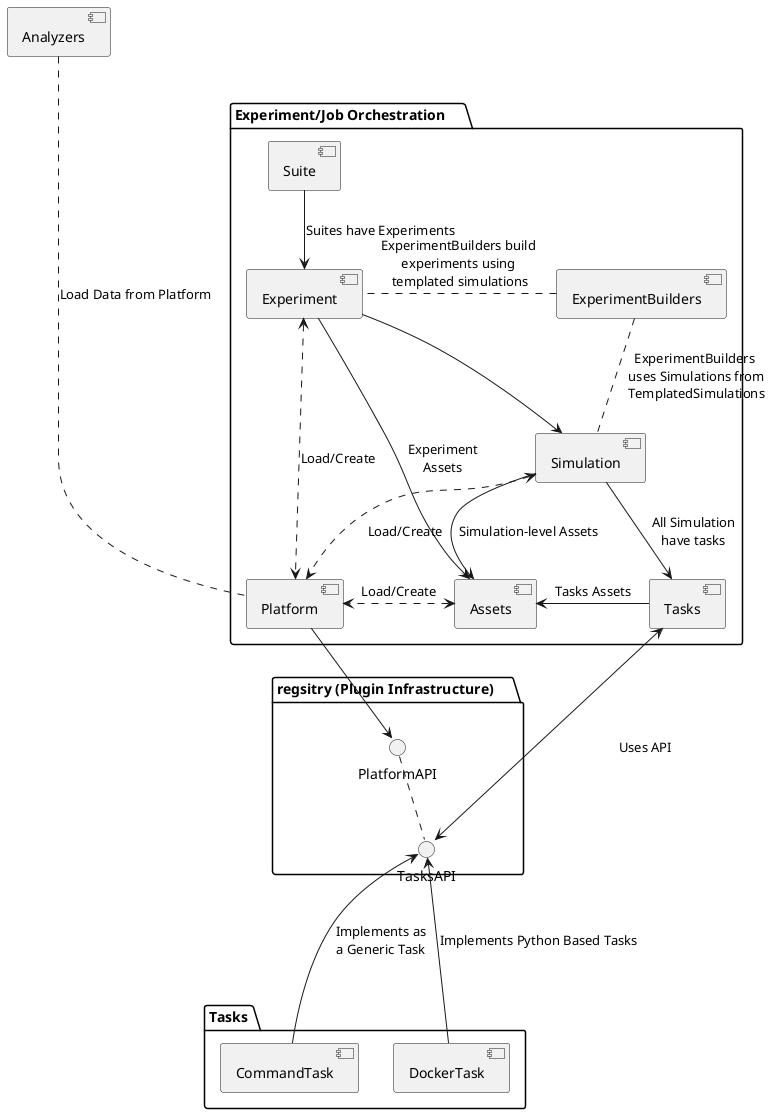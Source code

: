 @startuml

[Analyzers]
package "Experiment/Job Orchestration     " as ejo {
    [Assets]
    [Experiment]
    [ExperimentBuilders]
    [Simulation]
    [Tasks]
    [Platform]
    [Suite]
}


package "regsitry (Plugin Infrastructure)     " as regsitry {
    () "PlatformAPI" as PlatformAPI
    () "TasksAPI" as TasksAPI
}
package "Tasks " as tasks {
  [CommandTask]
  [DockerTask]
}

Analyzers ..... Platform: Load Data from Platform
ExperimentBuilders . Experiment: ExperimentBuilders build \nexperiments using \ntemplated simulations
ExperimentBuilders . Simulation : ExperimentBuilders\n uses Simulations from\n TemplatedSimulations
Platform --> PlatformAPI
PlatformAPI .. TasksAPI
[Suite] -down-> Experiment : Suites have Experiments
[Assets] <.> Platform : Load/Create
[Experiment] <.down.> Platform : Load/Create
[Experiment] -down-> Simulation
[Experiment] -right-> [Assets] : Experiment\nAssets
[Simulation] -> Assets: Simulation-level Assets
[Simulation] <.> Platform : Load/Create
[Simulation] -down-> [Tasks] : All Simulation\nhave tasks
[Tasks] -> Assets : Tasks Assets
[Tasks] <---> TasksAPI : Uses API
TasksAPI <-right-- CommandTask : Implements as\na Generic Task
TasksAPI <-down-- DockerTask: Implements Python Based Tasks
@enduml